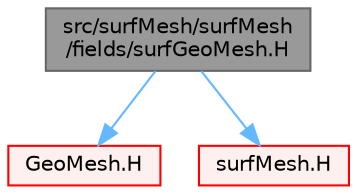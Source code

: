 digraph "src/surfMesh/surfMesh/fields/surfGeoMesh.H"
{
 // LATEX_PDF_SIZE
  bgcolor="transparent";
  edge [fontname=Helvetica,fontsize=10,labelfontname=Helvetica,labelfontsize=10];
  node [fontname=Helvetica,fontsize=10,shape=box,height=0.2,width=0.4];
  Node1 [id="Node000001",label="src/surfMesh/surfMesh\l/fields/surfGeoMesh.H",height=0.2,width=0.4,color="gray40", fillcolor="grey60", style="filled", fontcolor="black",tooltip=" "];
  Node1 -> Node2 [id="edge1_Node000001_Node000002",color="steelblue1",style="solid",tooltip=" "];
  Node2 [id="Node000002",label="GeoMesh.H",height=0.2,width=0.4,color="red", fillcolor="#FFF0F0", style="filled",URL="$GeoMesh_8H.html",tooltip=" "];
  Node1 -> Node152 [id="edge2_Node000001_Node000152",color="steelblue1",style="solid",tooltip=" "];
  Node152 [id="Node000152",label="surfMesh.H",height=0.2,width=0.4,color="red", fillcolor="#FFF0F0", style="filled",URL="$surfMesh_8H.html",tooltip=" "];
}

